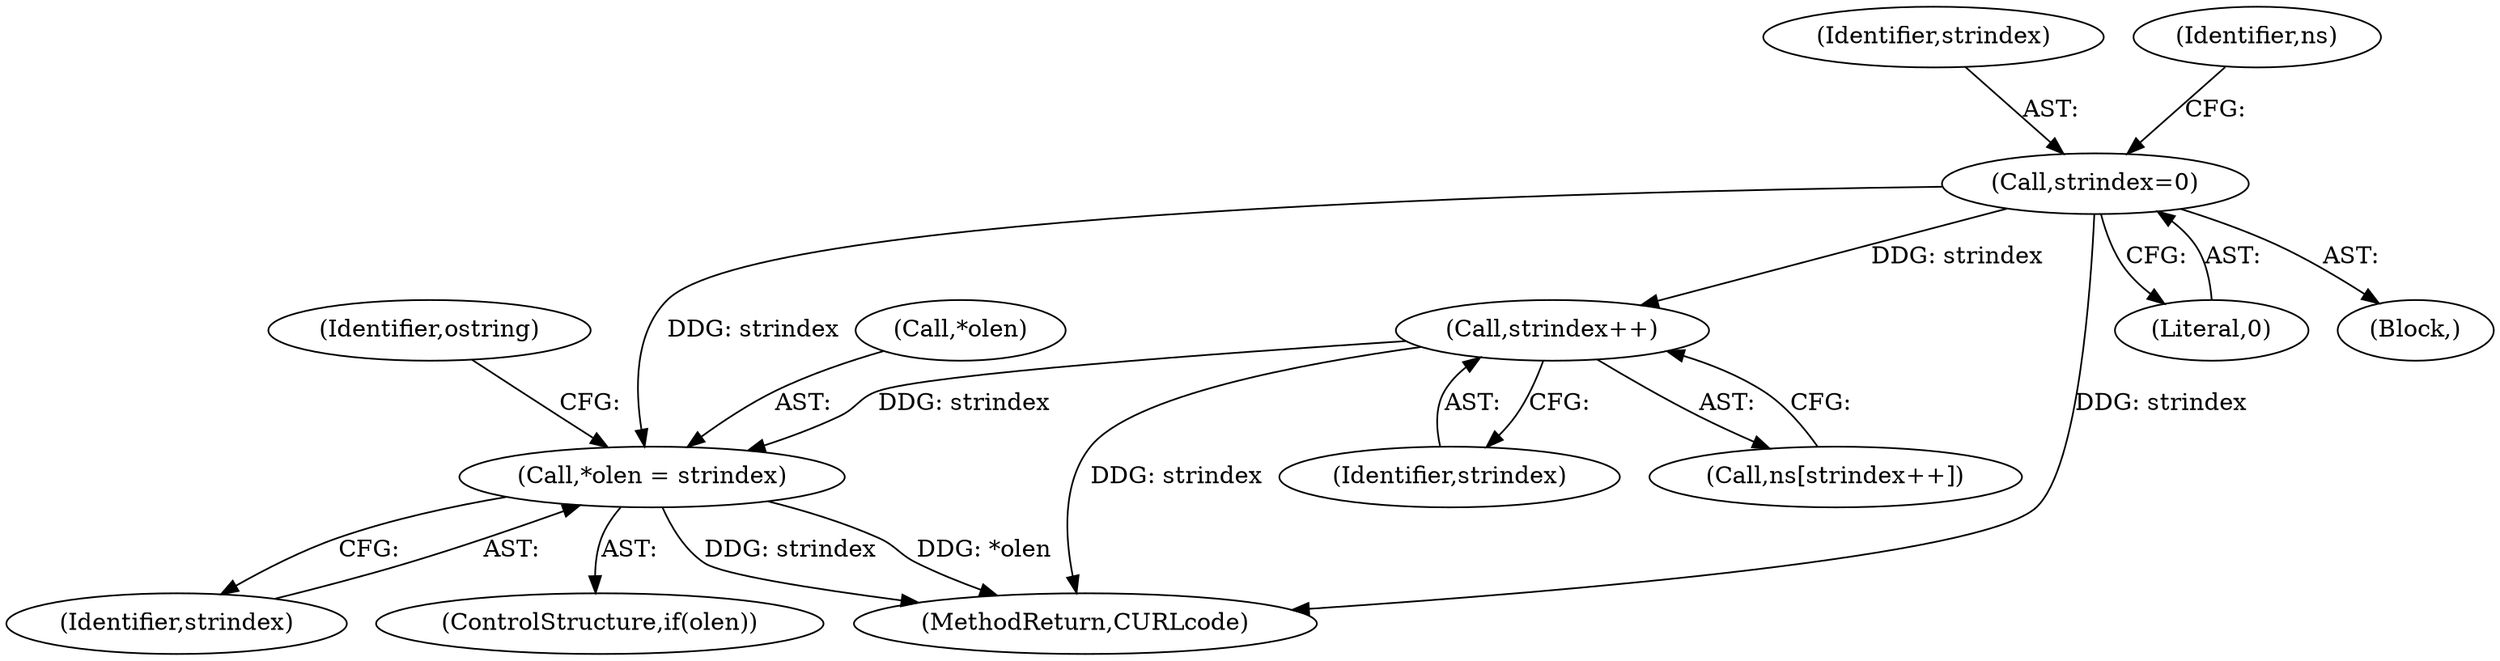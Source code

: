 digraph "0_curl_75ca568fa1c19de4c5358fed246686de8467c238_0@pointer" {
"1000245" [label="(Call,*olen = strindex)"];
"1000132" [label="(Call,strindex=0)"];
"1000233" [label="(Call,strindex++)"];
"1000233" [label="(Call,strindex++)"];
"1000243" [label="(ControlStructure,if(olen))"];
"1000133" [label="(Identifier,strindex)"];
"1000134" [label="(Literal,0)"];
"1000139" [label="(Identifier,ns)"];
"1000248" [label="(Identifier,strindex)"];
"1000231" [label="(Call,ns[strindex++])"];
"1000132" [label="(Call,strindex=0)"];
"1000234" [label="(Identifier,strindex)"];
"1000246" [label="(Call,*olen)"];
"1000250" [label="(Identifier,ostring)"];
"1000245" [label="(Call,*olen = strindex)"];
"1000114" [label="(Block,)"];
"1000257" [label="(MethodReturn,CURLcode)"];
"1000245" -> "1000243"  [label="AST: "];
"1000245" -> "1000248"  [label="CFG: "];
"1000246" -> "1000245"  [label="AST: "];
"1000248" -> "1000245"  [label="AST: "];
"1000250" -> "1000245"  [label="CFG: "];
"1000245" -> "1000257"  [label="DDG: strindex"];
"1000245" -> "1000257"  [label="DDG: *olen"];
"1000132" -> "1000245"  [label="DDG: strindex"];
"1000233" -> "1000245"  [label="DDG: strindex"];
"1000132" -> "1000114"  [label="AST: "];
"1000132" -> "1000134"  [label="CFG: "];
"1000133" -> "1000132"  [label="AST: "];
"1000134" -> "1000132"  [label="AST: "];
"1000139" -> "1000132"  [label="CFG: "];
"1000132" -> "1000257"  [label="DDG: strindex"];
"1000132" -> "1000233"  [label="DDG: strindex"];
"1000233" -> "1000231"  [label="AST: "];
"1000233" -> "1000234"  [label="CFG: "];
"1000234" -> "1000233"  [label="AST: "];
"1000231" -> "1000233"  [label="CFG: "];
"1000233" -> "1000257"  [label="DDG: strindex"];
}
